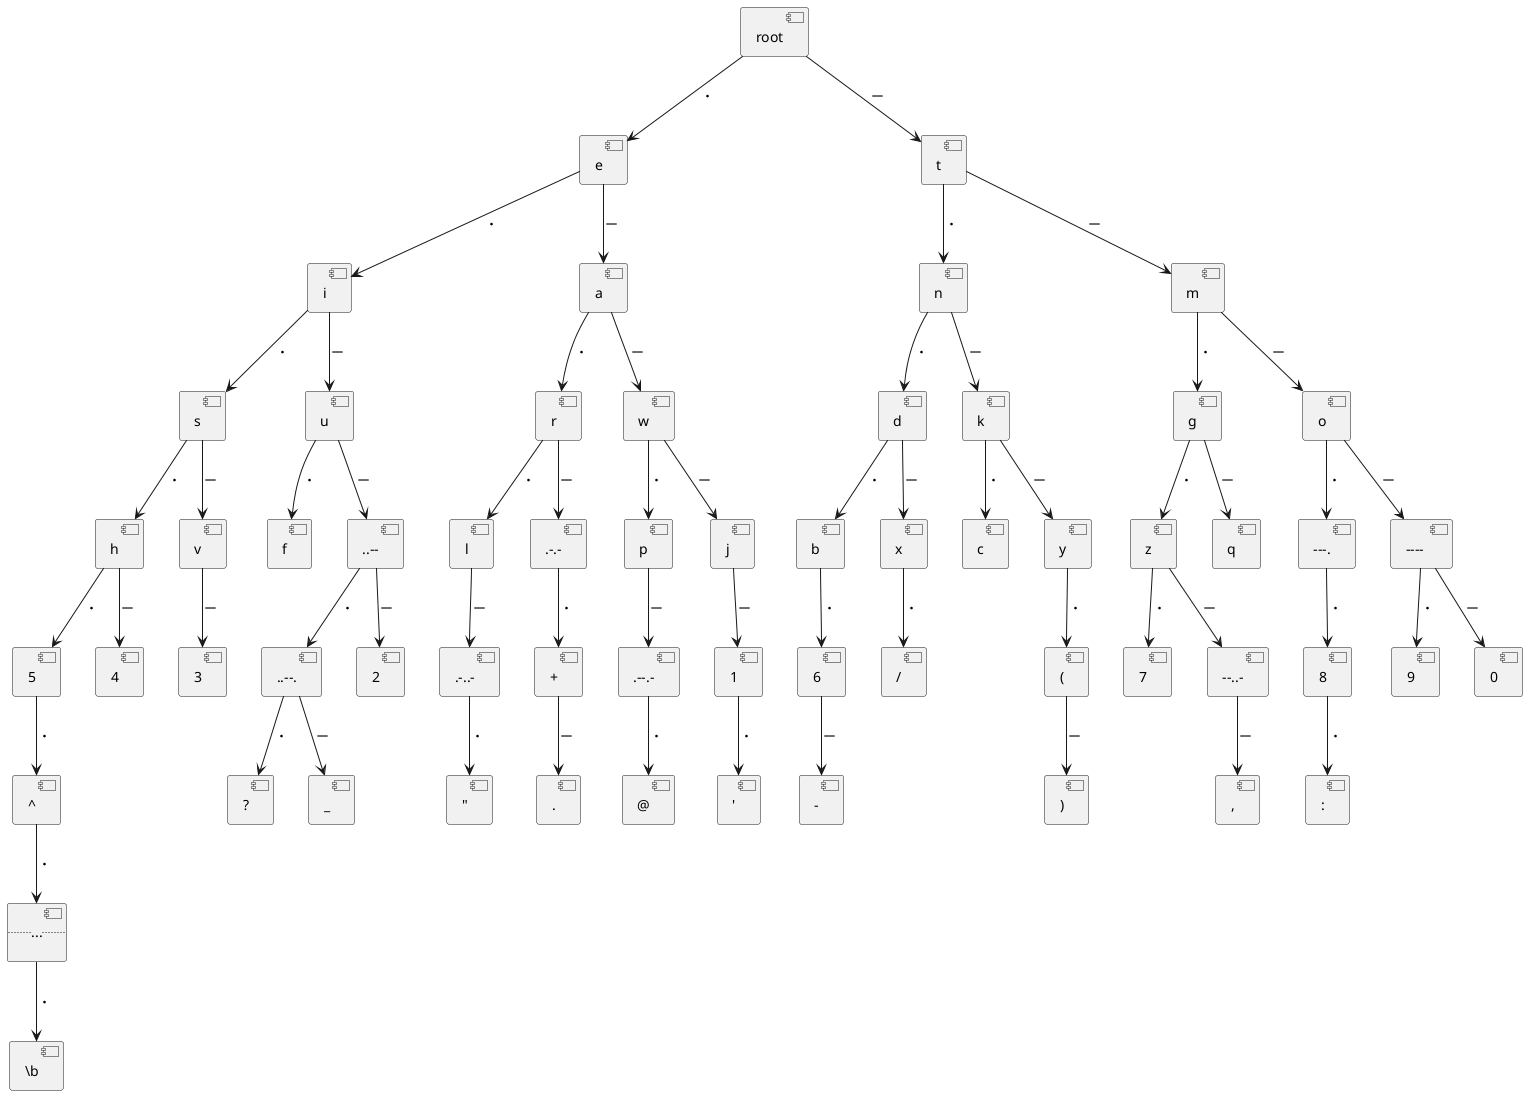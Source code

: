 @startuml

[root] --> [e] : ・
[root] --> [t] : ー

[e] --> [i] : ・
[e] --> [a] : ー
[t] --> [n] : ・
[t] --> [m] : ー

[i] --> [s] : ・
[i] --> [u] : ー
[a] --> [r] : ・
[a] --> [w] : ー
[n] --> [d] : ・
[n] --> [k] : ー
[m] --> [g] : ・
[m] --> [o] : ー

[s] --> [h] : ・
[s] --> [v] : ー
[u] --> [f] : ・
[u] --> [..--] : ー
[r] --> [l] : ・
[r] --> [.-.-] : ー
[w] --> [p] : ・
[w] --> [j] : ー
[d] --> [b] : ・
[d] --> [x] : ー
[k] --> [c] : ・
[k] --> [y] : ー
[g] --> [z] : ・
[g] --> [q] : ー
[o] --> [---.] : ・
[o] --> [---- ] : ー

[h] --> [5] : ・
[h] --> [4] : ー
'[v] --> [...-.] : ・
[v] --> [3] : ー
'[f] --> [..-..] : ・
'[f] --> [..-.-] : ー
[..--] --> [..--.] : ・
[..--] --> [2] : ー
'[l] --> [.-...] : ・
[l] --> [.-..-] : ー
[.-.-] --> [+] : ・
'[.-.-] --> [.-.--] : ー
'[p] --> [.--..] : ・
[p] --> [.--.-] : ー
'[j] --> [.---.] : ・
[j] --> [1] : ー
[b] --> [6] : ・
'[b] --> [-...-] : ー
[x] --> [/] : ・
'[x] --> [-..--] : ー
'[c] --> [-.-..] : ・
'[c] --> [-.-.-] : ー
[y] --> [(] : ・
'[y] --> [-.---] : ー
[z] --> [7] : ・
[z] --> [--..-] : ー
'[q] --> [--.-.] : ・
'[q] --> [--.--] : ー
[---.] --> [8] : ・
'[---.] --> [---.-] : ー
[---- ] --> [9] : ・
[---- ] --> [0] : ー

[5] --> [^] : ・
[^] --> [.......] : ・
[.......] --> [\b] : ・
[..--.] --> [?] : ・
[..--.] --> [_] : ー
[.-..-] --> ["] : ・
[+] --> [.] : ー
[.--.-] --> [@] : ・
[1] --> ['] : ・
[(] --> [)] : ー
[6] --> [-] : ー
[--..-] --> [,] : ー
[8] --> [:] : ・

 
@enduml